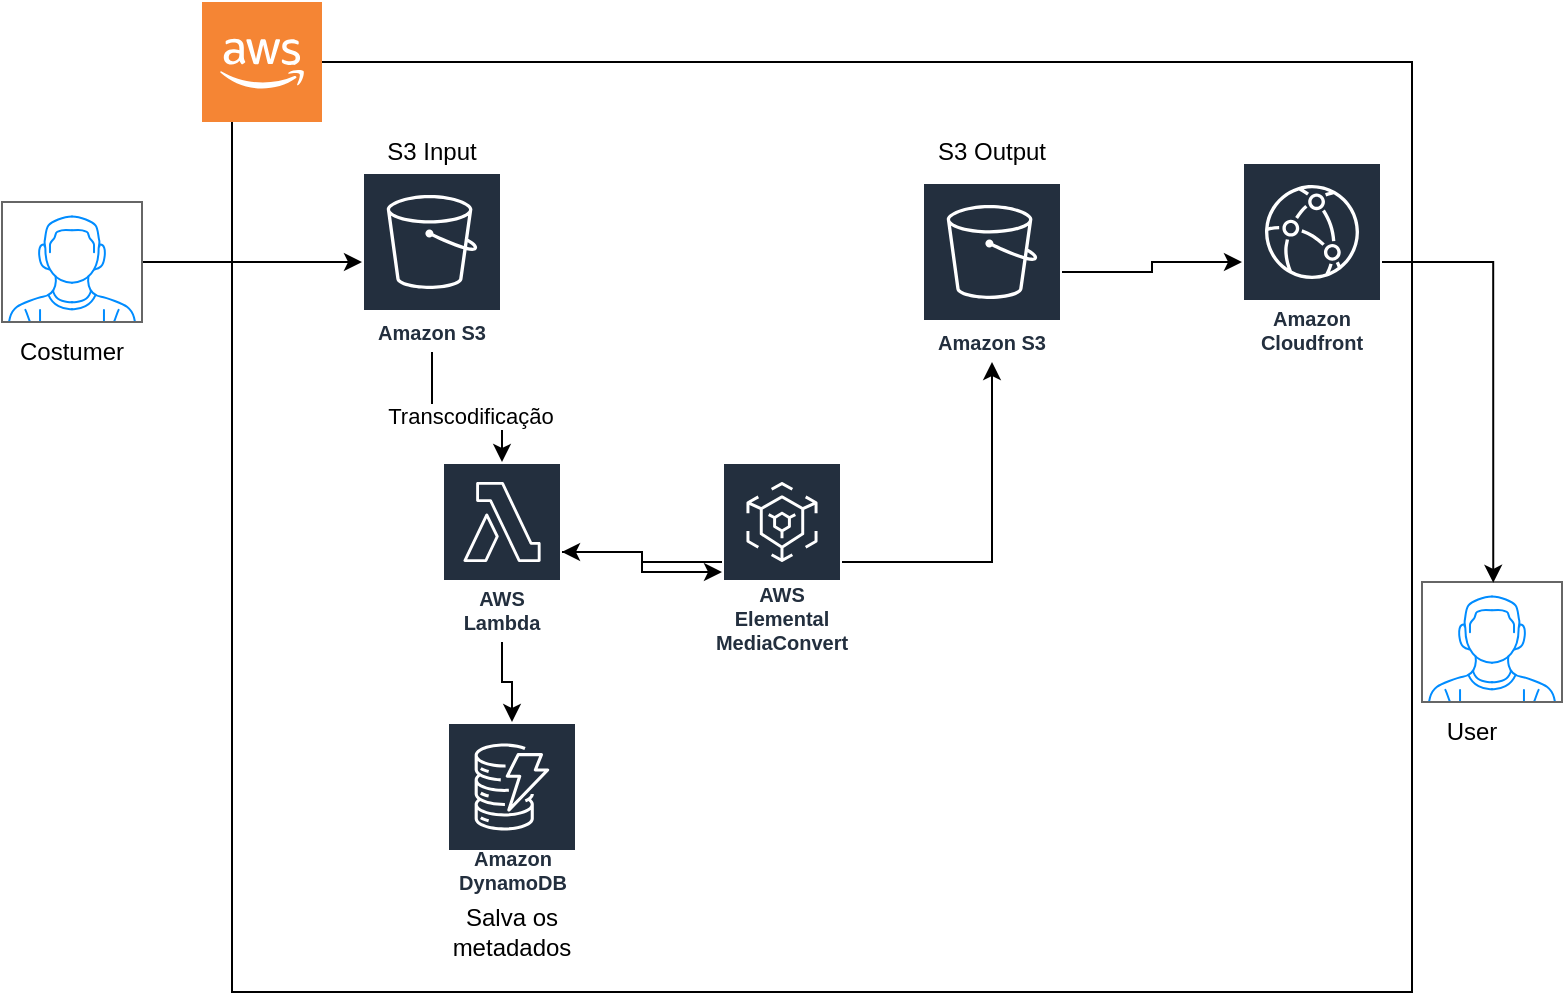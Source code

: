 <mxfile version="28.2.7">
  <diagram name="Página-1" id="bo2IhFi5Le9MDu-2FutS">
    <mxGraphModel dx="1042" dy="527" grid="1" gridSize="10" guides="1" tooltips="1" connect="1" arrows="1" fold="1" page="1" pageScale="1" pageWidth="827" pageHeight="1169" math="0" shadow="0">
      <root>
        <mxCell id="0" />
        <mxCell id="1" parent="0" />
        <mxCell id="NDSV6K7ACIRBF6qvPvsR-30" value="" style="whiteSpace=wrap;html=1;fillColor=none;" parent="1" vertex="1">
          <mxGeometry x="155" y="420" width="590" height="465" as="geometry" />
        </mxCell>
        <mxCell id="NDSV6K7ACIRBF6qvPvsR-12" style="edgeStyle=orthogonalEdgeStyle;rounded=0;orthogonalLoop=1;jettySize=auto;html=1;" parent="1" source="sJrj8VgzoGahPNYFeS-o-10" target="NDSV6K7ACIRBF6qvPvsR-8" edge="1">
          <mxGeometry relative="1" as="geometry" />
        </mxCell>
        <mxCell id="sJrj8VgzoGahPNYFeS-o-10" value="" style="verticalLabelPosition=bottom;shadow=0;dashed=0;align=center;html=1;verticalAlign=top;strokeWidth=1;shape=mxgraph.mockup.containers.userMale;strokeColor=#666666;strokeColor2=#008cff;" parent="1" vertex="1">
          <mxGeometry x="40" y="490" width="70" height="60" as="geometry" />
        </mxCell>
        <mxCell id="NDSV6K7ACIRBF6qvPvsR-2" value="Costumer" style="text;html=1;whiteSpace=wrap;strokeColor=none;fillColor=none;align=center;verticalAlign=middle;rounded=0;" parent="1" vertex="1">
          <mxGeometry x="50" y="550" width="50" height="30" as="geometry" />
        </mxCell>
        <mxCell id="NDSV6K7ACIRBF6qvPvsR-13" style="edgeStyle=orthogonalEdgeStyle;rounded=0;orthogonalLoop=1;jettySize=auto;html=1;" parent="1" source="NDSV6K7ACIRBF6qvPvsR-8" target="NDSV6K7ACIRBF6qvPvsR-10" edge="1">
          <mxGeometry relative="1" as="geometry" />
        </mxCell>
        <mxCell id="NDSV6K7ACIRBF6qvPvsR-22" value="Transcodificação" style="edgeLabel;html=1;align=center;verticalAlign=middle;resizable=0;points=[];" parent="NDSV6K7ACIRBF6qvPvsR-13" vertex="1" connectable="0">
          <mxGeometry x="0.029" y="-4" relative="1" as="geometry">
            <mxPoint as="offset" />
          </mxGeometry>
        </mxCell>
        <mxCell id="NDSV6K7ACIRBF6qvPvsR-8" value="Amazon S3" style="sketch=0;outlineConnect=0;fontColor=#232F3E;gradientColor=none;strokeColor=#ffffff;fillColor=#232F3E;dashed=0;verticalLabelPosition=middle;verticalAlign=bottom;align=center;html=1;whiteSpace=wrap;fontSize=10;fontStyle=1;spacing=3;shape=mxgraph.aws4.productIcon;prIcon=mxgraph.aws4.s3;" parent="1" vertex="1">
          <mxGeometry x="220" y="475" width="70" height="90" as="geometry" />
        </mxCell>
        <mxCell id="NDSV6K7ACIRBF6qvPvsR-15" style="edgeStyle=orthogonalEdgeStyle;rounded=0;orthogonalLoop=1;jettySize=auto;html=1;" parent="1" source="NDSV6K7ACIRBF6qvPvsR-10" target="NDSV6K7ACIRBF6qvPvsR-14" edge="1">
          <mxGeometry relative="1" as="geometry">
            <Array as="points">
              <mxPoint x="360" y="665" />
              <mxPoint x="360" y="675" />
            </Array>
          </mxGeometry>
        </mxCell>
        <mxCell id="NDSV6K7ACIRBF6qvPvsR-20" style="edgeStyle=orthogonalEdgeStyle;rounded=0;orthogonalLoop=1;jettySize=auto;html=1;" parent="1" source="NDSV6K7ACIRBF6qvPvsR-10" target="NDSV6K7ACIRBF6qvPvsR-19" edge="1">
          <mxGeometry relative="1" as="geometry" />
        </mxCell>
        <mxCell id="NDSV6K7ACIRBF6qvPvsR-10" value="AWS Lambda" style="sketch=0;outlineConnect=0;fontColor=#232F3E;gradientColor=none;strokeColor=#ffffff;fillColor=#232F3E;dashed=0;verticalLabelPosition=middle;verticalAlign=bottom;align=center;html=1;whiteSpace=wrap;fontSize=10;fontStyle=1;spacing=3;shape=mxgraph.aws4.productIcon;prIcon=mxgraph.aws4.lambda;" parent="1" vertex="1">
          <mxGeometry x="260" y="620" width="60" height="90" as="geometry" />
        </mxCell>
        <mxCell id="NDSV6K7ACIRBF6qvPvsR-17" style="edgeStyle=orthogonalEdgeStyle;rounded=0;orthogonalLoop=1;jettySize=auto;html=1;" parent="1" source="NDSV6K7ACIRBF6qvPvsR-14" target="NDSV6K7ACIRBF6qvPvsR-16" edge="1">
          <mxGeometry relative="1" as="geometry" />
        </mxCell>
        <mxCell id="NDSV6K7ACIRBF6qvPvsR-18" style="edgeStyle=orthogonalEdgeStyle;rounded=0;orthogonalLoop=1;jettySize=auto;html=1;" parent="1" source="NDSV6K7ACIRBF6qvPvsR-14" target="NDSV6K7ACIRBF6qvPvsR-10" edge="1">
          <mxGeometry relative="1" as="geometry" />
        </mxCell>
        <mxCell id="NDSV6K7ACIRBF6qvPvsR-14" value="AWS Elemental MediaConvert" style="sketch=0;outlineConnect=0;fontColor=#232F3E;gradientColor=none;strokeColor=#ffffff;fillColor=#232F3E;dashed=0;verticalLabelPosition=middle;verticalAlign=bottom;align=center;html=1;whiteSpace=wrap;fontSize=10;fontStyle=1;spacing=3;shape=mxgraph.aws4.productIcon;prIcon=mxgraph.aws4.elemental_mediaconvert;" parent="1" vertex="1">
          <mxGeometry x="400" y="620" width="60" height="100" as="geometry" />
        </mxCell>
        <mxCell id="NDSV6K7ACIRBF6qvPvsR-26" style="edgeStyle=orthogonalEdgeStyle;rounded=0;orthogonalLoop=1;jettySize=auto;html=1;" parent="1" source="NDSV6K7ACIRBF6qvPvsR-16" target="NDSV6K7ACIRBF6qvPvsR-25" edge="1">
          <mxGeometry relative="1" as="geometry" />
        </mxCell>
        <mxCell id="NDSV6K7ACIRBF6qvPvsR-16" value="Amazon S3" style="sketch=0;outlineConnect=0;fontColor=#232F3E;gradientColor=none;strokeColor=#ffffff;fillColor=#232F3E;dashed=0;verticalLabelPosition=middle;verticalAlign=bottom;align=center;html=1;whiteSpace=wrap;fontSize=10;fontStyle=1;spacing=3;shape=mxgraph.aws4.productIcon;prIcon=mxgraph.aws4.s3;" parent="1" vertex="1">
          <mxGeometry x="500" y="480" width="70" height="90" as="geometry" />
        </mxCell>
        <mxCell id="NDSV6K7ACIRBF6qvPvsR-19" value="Amazon DynamoDB" style="sketch=0;outlineConnect=0;fontColor=#232F3E;gradientColor=none;strokeColor=#ffffff;fillColor=#232F3E;dashed=0;verticalLabelPosition=middle;verticalAlign=bottom;align=center;html=1;whiteSpace=wrap;fontSize=10;fontStyle=1;spacing=3;shape=mxgraph.aws4.productIcon;prIcon=mxgraph.aws4.dynamodb;" parent="1" vertex="1">
          <mxGeometry x="262.5" y="750" width="65" height="90" as="geometry" />
        </mxCell>
        <mxCell id="NDSV6K7ACIRBF6qvPvsR-21" value="S3 Input" style="text;html=1;whiteSpace=wrap;strokeColor=none;fillColor=none;align=center;verticalAlign=middle;rounded=0;" parent="1" vertex="1">
          <mxGeometry x="225" y="450" width="60" height="30" as="geometry" />
        </mxCell>
        <mxCell id="NDSV6K7ACIRBF6qvPvsR-23" value="S3 Output" style="text;html=1;whiteSpace=wrap;strokeColor=none;fillColor=none;align=center;verticalAlign=middle;rounded=0;" parent="1" vertex="1">
          <mxGeometry x="505" y="450" width="60" height="30" as="geometry" />
        </mxCell>
        <mxCell id="NDSV6K7ACIRBF6qvPvsR-24" value="Salva os metadados" style="text;html=1;whiteSpace=wrap;strokeColor=none;fillColor=none;align=center;verticalAlign=middle;rounded=0;" parent="1" vertex="1">
          <mxGeometry x="265" y="840" width="60" height="30" as="geometry" />
        </mxCell>
        <mxCell id="NDSV6K7ACIRBF6qvPvsR-25" value="Amazon Cloudfront" style="sketch=0;outlineConnect=0;fontColor=#232F3E;gradientColor=none;strokeColor=#ffffff;fillColor=#232F3E;dashed=0;verticalLabelPosition=middle;verticalAlign=bottom;align=center;html=1;whiteSpace=wrap;fontSize=10;fontStyle=1;spacing=3;shape=mxgraph.aws4.productIcon;prIcon=mxgraph.aws4.cloudfront;" parent="1" vertex="1">
          <mxGeometry x="660" y="470" width="70" height="100" as="geometry" />
        </mxCell>
        <mxCell id="NDSV6K7ACIRBF6qvPvsR-27" value="" style="verticalLabelPosition=bottom;shadow=0;dashed=0;align=center;html=1;verticalAlign=top;strokeWidth=1;shape=mxgraph.mockup.containers.userMale;strokeColor=#666666;strokeColor2=#008cff;" parent="1" vertex="1">
          <mxGeometry x="750" y="680" width="70" height="60" as="geometry" />
        </mxCell>
        <mxCell id="NDSV6K7ACIRBF6qvPvsR-28" style="edgeStyle=orthogonalEdgeStyle;rounded=0;orthogonalLoop=1;jettySize=auto;html=1;entryX=0.509;entryY=0.007;entryDx=0;entryDy=0;entryPerimeter=0;" parent="1" source="NDSV6K7ACIRBF6qvPvsR-25" target="NDSV6K7ACIRBF6qvPvsR-27" edge="1">
          <mxGeometry relative="1" as="geometry" />
        </mxCell>
        <mxCell id="NDSV6K7ACIRBF6qvPvsR-29" value="User" style="text;html=1;whiteSpace=wrap;strokeColor=none;fillColor=none;align=center;verticalAlign=middle;rounded=0;" parent="1" vertex="1">
          <mxGeometry x="745" y="740" width="60" height="30" as="geometry" />
        </mxCell>
        <mxCell id="NDSV6K7ACIRBF6qvPvsR-31" value="" style="outlineConnect=0;dashed=0;verticalLabelPosition=bottom;verticalAlign=top;align=center;html=1;shape=mxgraph.aws3.cloud_2;fillColor=#F58534;gradientColor=none;" parent="1" vertex="1">
          <mxGeometry x="140" y="390" width="60" height="60" as="geometry" />
        </mxCell>
      </root>
    </mxGraphModel>
  </diagram>
</mxfile>
